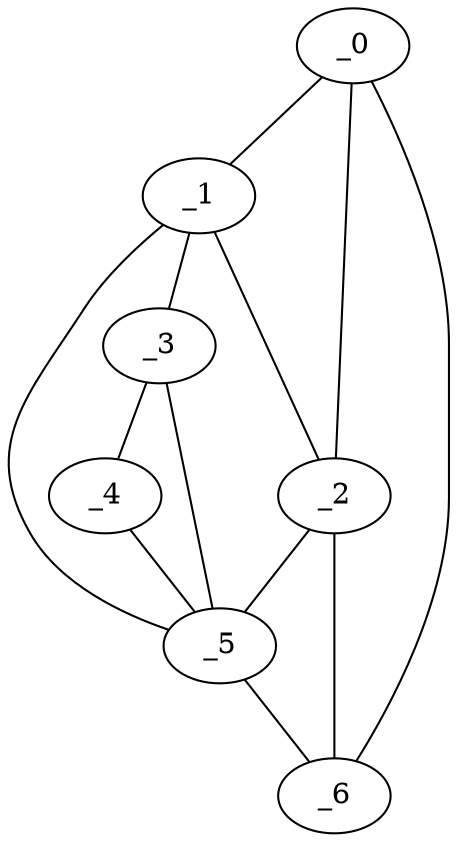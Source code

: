 graph "obj2__330.gxl" {
	_0	 [x=25,
		y=45];
	_1	 [x=39,
		y=8];
	_0 -- _1	 [valence=1];
	_2	 [x=40,
		y=13];
	_0 -- _2	 [valence=2];
	_6	 [x=53,
		y=8];
	_0 -- _6	 [valence=1];
	_1 -- _2	 [valence=2];
	_3	 [x=41,
		y=4];
	_1 -- _3	 [valence=1];
	_5	 [x=50,
		y=5];
	_1 -- _5	 [valence=2];
	_2 -- _5	 [valence=2];
	_2 -- _6	 [valence=2];
	_4	 [x=46,
		y=2];
	_3 -- _4	 [valence=1];
	_3 -- _5	 [valence=2];
	_4 -- _5	 [valence=1];
	_5 -- _6	 [valence=1];
}
